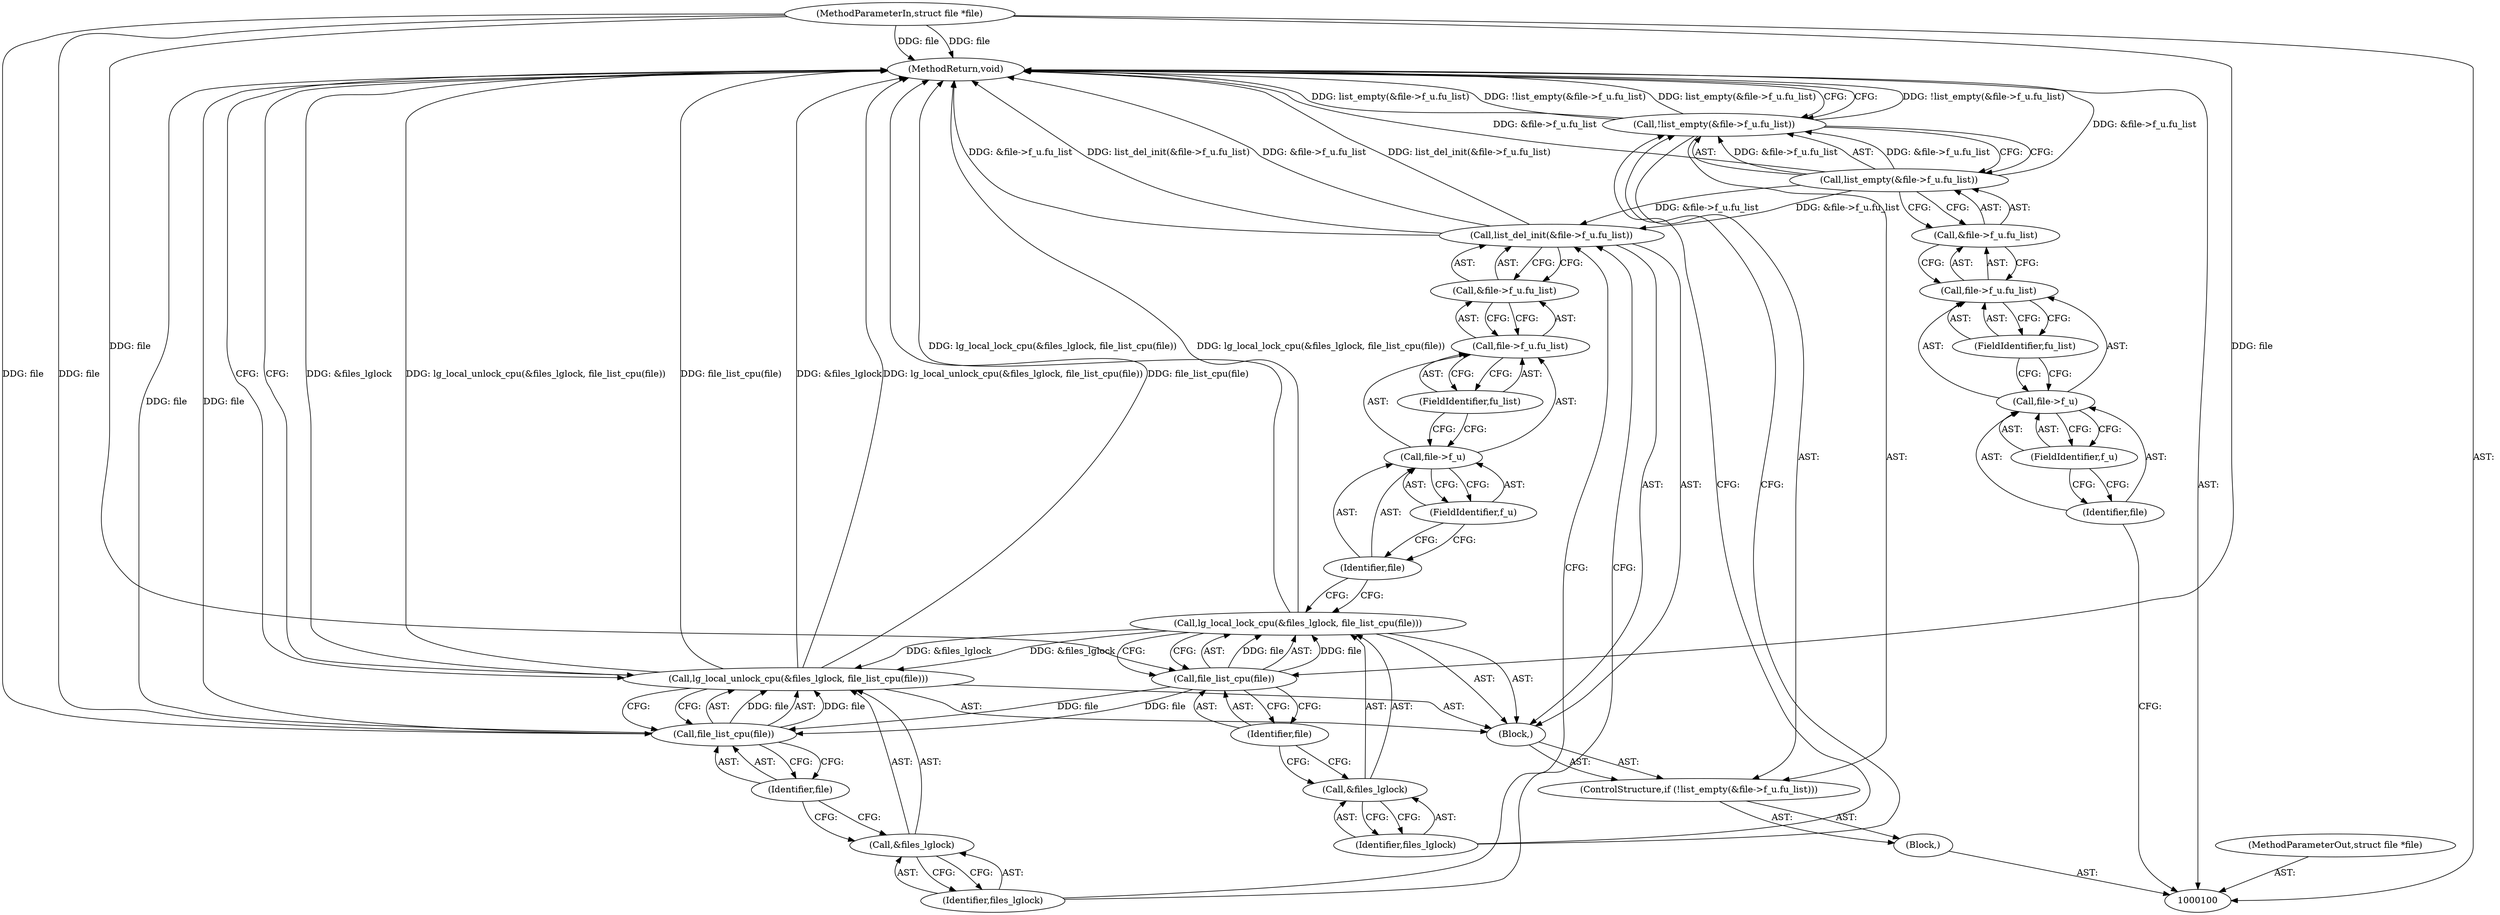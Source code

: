 digraph "1_linux_eee5cc2702929fd41cce28058dc6d6717f723f87_3" {
"1000130" [label="(MethodReturn,void)"];
"1000101" [label="(MethodParameterIn,struct file *file)"];
"1000175" [label="(MethodParameterOut,struct file *file)"];
"1000102" [label="(Block,)"];
"1000103" [label="(ControlStructure,if (!list_empty(&file->f_u.fu_list)))"];
"1000106" [label="(Call,&file->f_u.fu_list)"];
"1000107" [label="(Call,file->f_u.fu_list)"];
"1000108" [label="(Call,file->f_u)"];
"1000109" [label="(Identifier,file)"];
"1000110" [label="(FieldIdentifier,f_u)"];
"1000111" [label="(FieldIdentifier,fu_list)"];
"1000112" [label="(Block,)"];
"1000104" [label="(Call,!list_empty(&file->f_u.fu_list))"];
"1000105" [label="(Call,list_empty(&file->f_u.fu_list))"];
"1000113" [label="(Call,lg_local_lock_cpu(&files_lglock, file_list_cpu(file)))"];
"1000114" [label="(Call,&files_lglock)"];
"1000115" [label="(Identifier,files_lglock)"];
"1000116" [label="(Call,file_list_cpu(file))"];
"1000117" [label="(Identifier,file)"];
"1000119" [label="(Call,&file->f_u.fu_list)"];
"1000120" [label="(Call,file->f_u.fu_list)"];
"1000121" [label="(Call,file->f_u)"];
"1000122" [label="(Identifier,file)"];
"1000118" [label="(Call,list_del_init(&file->f_u.fu_list))"];
"1000123" [label="(FieldIdentifier,f_u)"];
"1000124" [label="(FieldIdentifier,fu_list)"];
"1000125" [label="(Call,lg_local_unlock_cpu(&files_lglock, file_list_cpu(file)))"];
"1000126" [label="(Call,&files_lglock)"];
"1000127" [label="(Identifier,files_lglock)"];
"1000128" [label="(Call,file_list_cpu(file))"];
"1000129" [label="(Identifier,file)"];
"1000130" -> "1000100"  [label="AST: "];
"1000130" -> "1000125"  [label="CFG: "];
"1000130" -> "1000104"  [label="CFG: "];
"1000125" -> "1000130"  [label="DDG: &files_lglock"];
"1000125" -> "1000130"  [label="DDG: lg_local_unlock_cpu(&files_lglock, file_list_cpu(file))"];
"1000125" -> "1000130"  [label="DDG: file_list_cpu(file)"];
"1000104" -> "1000130"  [label="DDG: !list_empty(&file->f_u.fu_list)"];
"1000104" -> "1000130"  [label="DDG: list_empty(&file->f_u.fu_list)"];
"1000128" -> "1000130"  [label="DDG: file"];
"1000118" -> "1000130"  [label="DDG: list_del_init(&file->f_u.fu_list)"];
"1000118" -> "1000130"  [label="DDG: &file->f_u.fu_list"];
"1000105" -> "1000130"  [label="DDG: &file->f_u.fu_list"];
"1000113" -> "1000130"  [label="DDG: lg_local_lock_cpu(&files_lglock, file_list_cpu(file))"];
"1000101" -> "1000130"  [label="DDG: file"];
"1000101" -> "1000100"  [label="AST: "];
"1000101" -> "1000130"  [label="DDG: file"];
"1000101" -> "1000116"  [label="DDG: file"];
"1000101" -> "1000128"  [label="DDG: file"];
"1000175" -> "1000100"  [label="AST: "];
"1000102" -> "1000100"  [label="AST: "];
"1000103" -> "1000102"  [label="AST: "];
"1000103" -> "1000102"  [label="AST: "];
"1000104" -> "1000103"  [label="AST: "];
"1000112" -> "1000103"  [label="AST: "];
"1000106" -> "1000105"  [label="AST: "];
"1000106" -> "1000107"  [label="CFG: "];
"1000107" -> "1000106"  [label="AST: "];
"1000105" -> "1000106"  [label="CFG: "];
"1000107" -> "1000106"  [label="AST: "];
"1000107" -> "1000111"  [label="CFG: "];
"1000108" -> "1000107"  [label="AST: "];
"1000111" -> "1000107"  [label="AST: "];
"1000106" -> "1000107"  [label="CFG: "];
"1000108" -> "1000107"  [label="AST: "];
"1000108" -> "1000110"  [label="CFG: "];
"1000109" -> "1000108"  [label="AST: "];
"1000110" -> "1000108"  [label="AST: "];
"1000111" -> "1000108"  [label="CFG: "];
"1000109" -> "1000108"  [label="AST: "];
"1000109" -> "1000100"  [label="CFG: "];
"1000110" -> "1000109"  [label="CFG: "];
"1000110" -> "1000108"  [label="AST: "];
"1000110" -> "1000109"  [label="CFG: "];
"1000108" -> "1000110"  [label="CFG: "];
"1000111" -> "1000107"  [label="AST: "];
"1000111" -> "1000108"  [label="CFG: "];
"1000107" -> "1000111"  [label="CFG: "];
"1000112" -> "1000103"  [label="AST: "];
"1000113" -> "1000112"  [label="AST: "];
"1000118" -> "1000112"  [label="AST: "];
"1000125" -> "1000112"  [label="AST: "];
"1000104" -> "1000103"  [label="AST: "];
"1000104" -> "1000105"  [label="CFG: "];
"1000105" -> "1000104"  [label="AST: "];
"1000115" -> "1000104"  [label="CFG: "];
"1000130" -> "1000104"  [label="CFG: "];
"1000104" -> "1000130"  [label="DDG: !list_empty(&file->f_u.fu_list)"];
"1000104" -> "1000130"  [label="DDG: list_empty(&file->f_u.fu_list)"];
"1000105" -> "1000104"  [label="DDG: &file->f_u.fu_list"];
"1000105" -> "1000104"  [label="AST: "];
"1000105" -> "1000106"  [label="CFG: "];
"1000106" -> "1000105"  [label="AST: "];
"1000104" -> "1000105"  [label="CFG: "];
"1000105" -> "1000130"  [label="DDG: &file->f_u.fu_list"];
"1000105" -> "1000104"  [label="DDG: &file->f_u.fu_list"];
"1000105" -> "1000118"  [label="DDG: &file->f_u.fu_list"];
"1000113" -> "1000112"  [label="AST: "];
"1000113" -> "1000116"  [label="CFG: "];
"1000114" -> "1000113"  [label="AST: "];
"1000116" -> "1000113"  [label="AST: "];
"1000122" -> "1000113"  [label="CFG: "];
"1000113" -> "1000130"  [label="DDG: lg_local_lock_cpu(&files_lglock, file_list_cpu(file))"];
"1000116" -> "1000113"  [label="DDG: file"];
"1000113" -> "1000125"  [label="DDG: &files_lglock"];
"1000114" -> "1000113"  [label="AST: "];
"1000114" -> "1000115"  [label="CFG: "];
"1000115" -> "1000114"  [label="AST: "];
"1000117" -> "1000114"  [label="CFG: "];
"1000115" -> "1000114"  [label="AST: "];
"1000115" -> "1000104"  [label="CFG: "];
"1000114" -> "1000115"  [label="CFG: "];
"1000116" -> "1000113"  [label="AST: "];
"1000116" -> "1000117"  [label="CFG: "];
"1000117" -> "1000116"  [label="AST: "];
"1000113" -> "1000116"  [label="CFG: "];
"1000116" -> "1000113"  [label="DDG: file"];
"1000101" -> "1000116"  [label="DDG: file"];
"1000116" -> "1000128"  [label="DDG: file"];
"1000117" -> "1000116"  [label="AST: "];
"1000117" -> "1000114"  [label="CFG: "];
"1000116" -> "1000117"  [label="CFG: "];
"1000119" -> "1000118"  [label="AST: "];
"1000119" -> "1000120"  [label="CFG: "];
"1000120" -> "1000119"  [label="AST: "];
"1000118" -> "1000119"  [label="CFG: "];
"1000120" -> "1000119"  [label="AST: "];
"1000120" -> "1000124"  [label="CFG: "];
"1000121" -> "1000120"  [label="AST: "];
"1000124" -> "1000120"  [label="AST: "];
"1000119" -> "1000120"  [label="CFG: "];
"1000121" -> "1000120"  [label="AST: "];
"1000121" -> "1000123"  [label="CFG: "];
"1000122" -> "1000121"  [label="AST: "];
"1000123" -> "1000121"  [label="AST: "];
"1000124" -> "1000121"  [label="CFG: "];
"1000122" -> "1000121"  [label="AST: "];
"1000122" -> "1000113"  [label="CFG: "];
"1000123" -> "1000122"  [label="CFG: "];
"1000118" -> "1000112"  [label="AST: "];
"1000118" -> "1000119"  [label="CFG: "];
"1000119" -> "1000118"  [label="AST: "];
"1000127" -> "1000118"  [label="CFG: "];
"1000118" -> "1000130"  [label="DDG: list_del_init(&file->f_u.fu_list)"];
"1000118" -> "1000130"  [label="DDG: &file->f_u.fu_list"];
"1000105" -> "1000118"  [label="DDG: &file->f_u.fu_list"];
"1000123" -> "1000121"  [label="AST: "];
"1000123" -> "1000122"  [label="CFG: "];
"1000121" -> "1000123"  [label="CFG: "];
"1000124" -> "1000120"  [label="AST: "];
"1000124" -> "1000121"  [label="CFG: "];
"1000120" -> "1000124"  [label="CFG: "];
"1000125" -> "1000112"  [label="AST: "];
"1000125" -> "1000128"  [label="CFG: "];
"1000126" -> "1000125"  [label="AST: "];
"1000128" -> "1000125"  [label="AST: "];
"1000130" -> "1000125"  [label="CFG: "];
"1000125" -> "1000130"  [label="DDG: &files_lglock"];
"1000125" -> "1000130"  [label="DDG: lg_local_unlock_cpu(&files_lglock, file_list_cpu(file))"];
"1000125" -> "1000130"  [label="DDG: file_list_cpu(file)"];
"1000113" -> "1000125"  [label="DDG: &files_lglock"];
"1000128" -> "1000125"  [label="DDG: file"];
"1000126" -> "1000125"  [label="AST: "];
"1000126" -> "1000127"  [label="CFG: "];
"1000127" -> "1000126"  [label="AST: "];
"1000129" -> "1000126"  [label="CFG: "];
"1000127" -> "1000126"  [label="AST: "];
"1000127" -> "1000118"  [label="CFG: "];
"1000126" -> "1000127"  [label="CFG: "];
"1000128" -> "1000125"  [label="AST: "];
"1000128" -> "1000129"  [label="CFG: "];
"1000129" -> "1000128"  [label="AST: "];
"1000125" -> "1000128"  [label="CFG: "];
"1000128" -> "1000130"  [label="DDG: file"];
"1000128" -> "1000125"  [label="DDG: file"];
"1000116" -> "1000128"  [label="DDG: file"];
"1000101" -> "1000128"  [label="DDG: file"];
"1000129" -> "1000128"  [label="AST: "];
"1000129" -> "1000126"  [label="CFG: "];
"1000128" -> "1000129"  [label="CFG: "];
}
